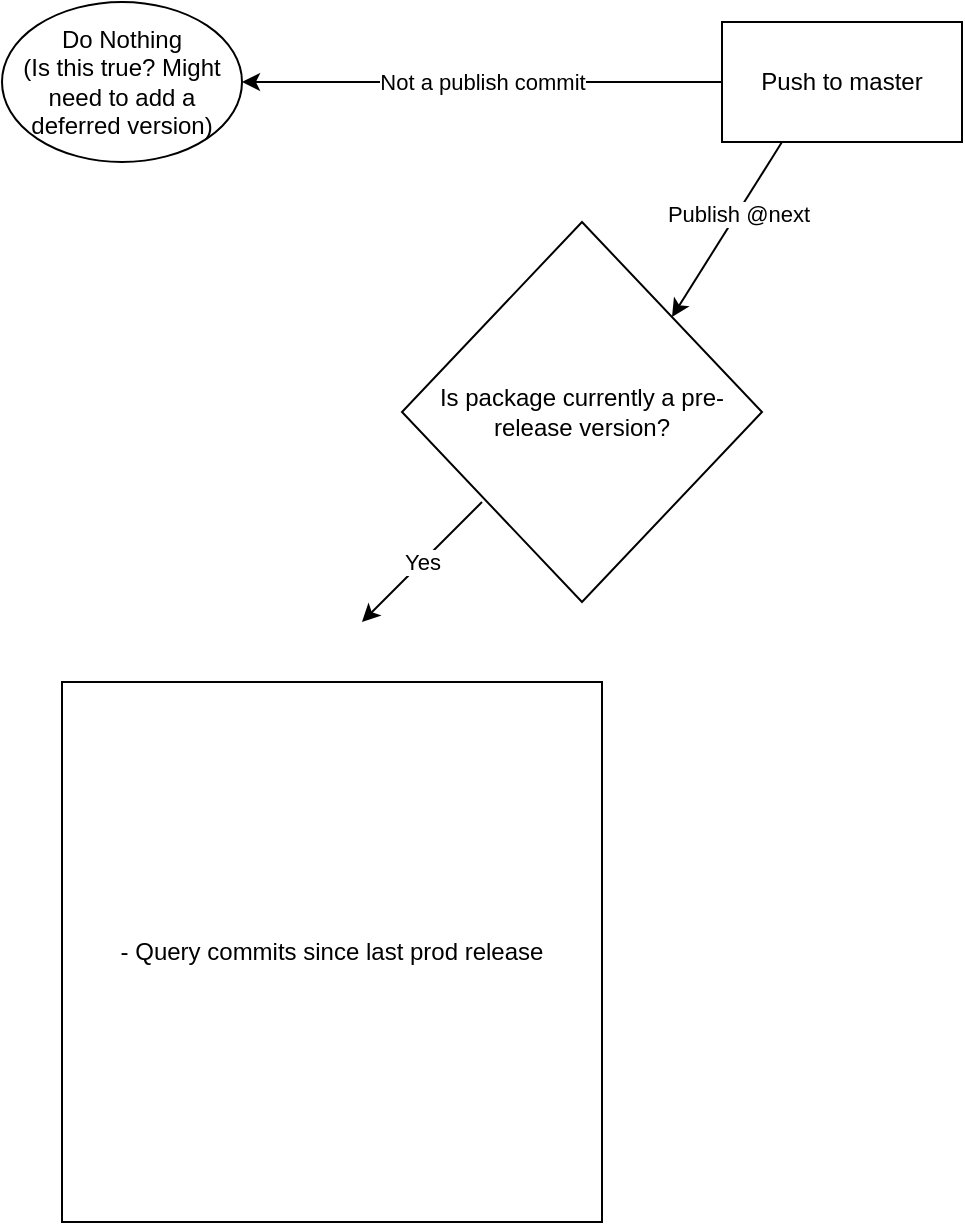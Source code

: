 <mxfile version="14.2.6" type="github">
  <diagram name="Page-1" id="8ce9d11a-91a2-4d17-14d8-a56ed91bf033">
    <mxGraphModel dx="1662" dy="1406" grid="1" gridSize="10" guides="1" tooltips="1" connect="1" arrows="1" fold="1" page="1" pageScale="1" pageWidth="1100" pageHeight="850" background="#ffffff" math="0" shadow="0">
      <root>
        <mxCell id="0" />
        <mxCell id="1" parent="0" />
        <mxCell id="frzOcebAlhDAod7eqseu-1" value="Push to master" style="rounded=0;whiteSpace=wrap;html=1;" vertex="1" parent="1">
          <mxGeometry x="490" y="40" width="120" height="60" as="geometry" />
        </mxCell>
        <mxCell id="frzOcebAlhDAod7eqseu-2" value="" style="endArrow=classic;html=1;exitX=0.25;exitY=1;exitDx=0;exitDy=0;entryX=1;entryY=0;entryDx=0;entryDy=0;" edge="1" parent="1" source="frzOcebAlhDAod7eqseu-1" target="frzOcebAlhDAod7eqseu-7">
          <mxGeometry width="50" height="50" relative="1" as="geometry">
            <mxPoint x="430" y="220" as="sourcePoint" />
            <mxPoint x="480" y="170" as="targetPoint" />
          </mxGeometry>
        </mxCell>
        <mxCell id="frzOcebAlhDAod7eqseu-5" value="Publish @next" style="edgeLabel;html=1;align=center;verticalAlign=middle;resizable=0;points=[];" vertex="1" connectable="0" parent="frzOcebAlhDAod7eqseu-2">
          <mxGeometry x="-0.178" relative="1" as="geometry">
            <mxPoint as="offset" />
          </mxGeometry>
        </mxCell>
        <mxCell id="frzOcebAlhDAod7eqseu-3" value="Not a publish commit" style="endArrow=classic;html=1;exitX=0;exitY=0.5;exitDx=0;exitDy=0;entryX=1;entryY=0.5;entryDx=0;entryDy=0;" edge="1" parent="1" source="frzOcebAlhDAod7eqseu-1" target="frzOcebAlhDAod7eqseu-4">
          <mxGeometry width="50" height="50" relative="1" as="geometry">
            <mxPoint x="340" y="100" as="sourcePoint" />
            <mxPoint x="290" y="70" as="targetPoint" />
          </mxGeometry>
        </mxCell>
        <mxCell id="frzOcebAlhDAod7eqseu-4" value="Do Nothing&lt;br&gt;(Is this true? Might need to add a deferred version)" style="ellipse;whiteSpace=wrap;html=1;" vertex="1" parent="1">
          <mxGeometry x="130" y="30" width="120" height="80" as="geometry" />
        </mxCell>
        <mxCell id="frzOcebAlhDAod7eqseu-7" value="Is package currently a pre-release version?" style="rhombus;whiteSpace=wrap;html=1;" vertex="1" parent="1">
          <mxGeometry x="330" y="140" width="180" height="190" as="geometry" />
        </mxCell>
        <mxCell id="frzOcebAlhDAod7eqseu-8" value="Yes" style="endArrow=classic;html=1;" edge="1" parent="1">
          <mxGeometry width="50" height="50" relative="1" as="geometry">
            <mxPoint x="370" y="280" as="sourcePoint" />
            <mxPoint x="310" y="340" as="targetPoint" />
          </mxGeometry>
        </mxCell>
        <mxCell id="frzOcebAlhDAod7eqseu-9" value="- Query commits since last prod release" style="whiteSpace=wrap;html=1;aspect=fixed;" vertex="1" parent="1">
          <mxGeometry x="160" y="370" width="270" height="270" as="geometry" />
        </mxCell>
      </root>
    </mxGraphModel>
  </diagram>
</mxfile>
